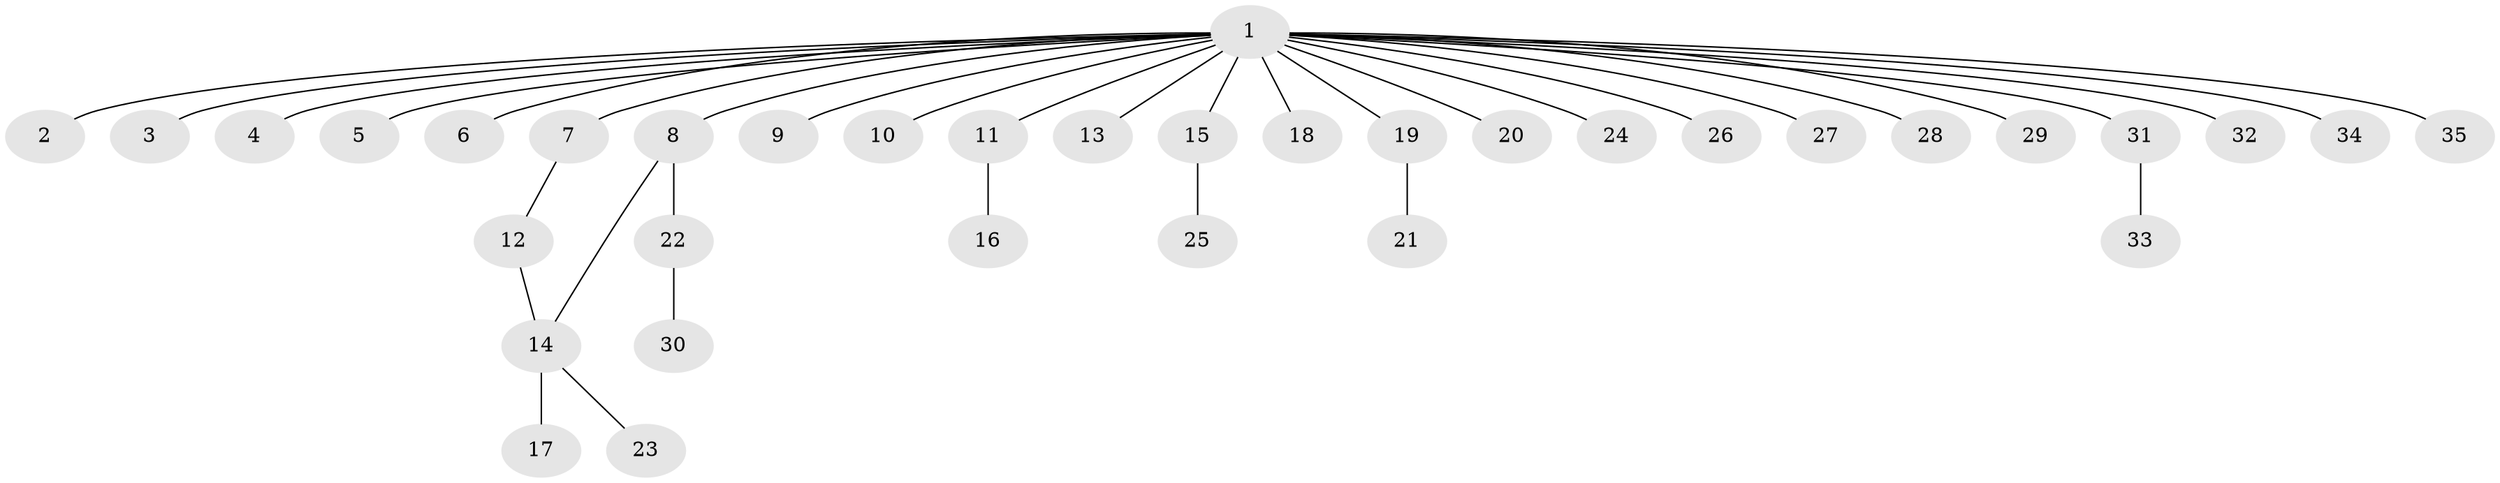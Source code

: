 // original degree distribution, {26: 0.014492753623188406, 3: 0.07246376811594203, 2: 0.18840579710144928, 1: 0.6521739130434783, 4: 0.028985507246376812, 5: 0.014492753623188406, 7: 0.014492753623188406, 6: 0.014492753623188406}
// Generated by graph-tools (version 1.1) at 2025/35/03/09/25 02:35:50]
// undirected, 35 vertices, 35 edges
graph export_dot {
graph [start="1"]
  node [color=gray90,style=filled];
  1;
  2;
  3;
  4;
  5;
  6;
  7;
  8;
  9;
  10;
  11;
  12;
  13;
  14;
  15;
  16;
  17;
  18;
  19;
  20;
  21;
  22;
  23;
  24;
  25;
  26;
  27;
  28;
  29;
  30;
  31;
  32;
  33;
  34;
  35;
  1 -- 2 [weight=1.0];
  1 -- 3 [weight=1.0];
  1 -- 4 [weight=1.0];
  1 -- 5 [weight=1.0];
  1 -- 6 [weight=1.0];
  1 -- 7 [weight=1.0];
  1 -- 8 [weight=1.0];
  1 -- 9 [weight=1.0];
  1 -- 10 [weight=1.0];
  1 -- 11 [weight=1.0];
  1 -- 13 [weight=1.0];
  1 -- 15 [weight=1.0];
  1 -- 18 [weight=1.0];
  1 -- 19 [weight=1.0];
  1 -- 20 [weight=1.0];
  1 -- 24 [weight=1.0];
  1 -- 26 [weight=1.0];
  1 -- 27 [weight=1.0];
  1 -- 28 [weight=1.0];
  1 -- 29 [weight=1.0];
  1 -- 31 [weight=1.0];
  1 -- 32 [weight=1.0];
  1 -- 34 [weight=1.0];
  1 -- 35 [weight=1.0];
  7 -- 12 [weight=1.0];
  8 -- 14 [weight=1.0];
  8 -- 22 [weight=4.0];
  11 -- 16 [weight=1.0];
  12 -- 14 [weight=1.0];
  14 -- 17 [weight=3.0];
  14 -- 23 [weight=1.0];
  15 -- 25 [weight=1.0];
  19 -- 21 [weight=1.0];
  22 -- 30 [weight=1.0];
  31 -- 33 [weight=1.0];
}
